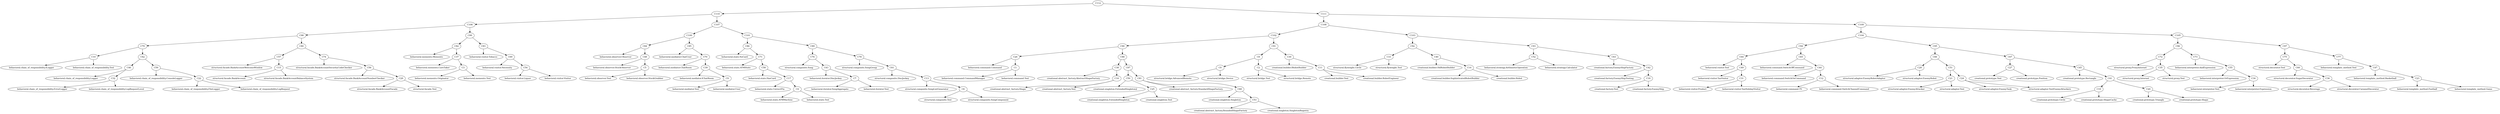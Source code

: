 digraph "DendrogramSpoon" {

"C112" -> "C110"
"C112" -> "C111"
"C111" -> "C108"
"C111" -> "C109"
"C109" -> "C104"
"C109" -> "C105"
"C105" -> "C96"
"C105" -> "C97"
"C97" -> "C75"
"C97" -> "C77"
"C77" -> "behavioral.template_method.Test"
"C77" -> "C47"
"C47" -> "behavioral.template_method.Basketball"
"C47" -> "C23"
"C23" -> "behavioral.template_method.Football"
"C23" -> "behavioral.template_method.Game"

"C75" -> "structural.decorator.Test"
"C75" -> "C60"
"C60" -> "structural.decorator.SugarDecorator"
"C60" -> "C36"
"C36" -> "structural.decorator.Beverage"
"C36" -> "structural.decorator.CaramelDecorator"

"C96" -> "C72"
"C96" -> "C73"
"C73" -> "behavioral.interpreter.AndExpression"
"C73" -> "C55"
"C55" -> "behavioral.interpreter.OrExpression"
"C55" -> "C34"
"C34" -> "behavioral.interpreter.Test"
"C34" -> "behavioral.interpreter.Expression"

"C72" -> "structural.proxy.ProxyInternet"
"C72" -> "C35"
"C35" -> "structural.proxy.Internet"
"C35" -> "structural.proxy.Test"

"C104" -> "C94"
"C104" -> "C95"
"C95" -> "C66"
"C95" -> "C67"
"C67" -> "C27"
"C67" -> "C45"
"C45" -> "creational.prototype.Rectangle"
"C45" -> "C41"
"C41" -> "C19"
"C41" -> "C20"
"C20" -> "creational.prototype.Triangle"
"C20" -> "creational.prototype.Shape"

"C19" -> "creational.prototype.Circle"
"C19" -> "creational.prototype.ShapeCache"

"C27" -> "creational.prototype.Test"
"C27" -> "creational.prototype.Position"

"C66" -> "C28"
"C66" -> "C51"
"C51" -> "C21"
"C51" -> "C24"
"C24" -> "structural.adapter.EnemyTank"
"C24" -> "structural.adapter.TestEnemyAttackers"

"C21" -> "structural.adapter.EnemyAttacker"
"C21" -> "structural.adapter.Test"

"C28" -> "structural.adapter.EnemyRobotAdapter"
"C28" -> "structural.adapter.EnemyRobot"

"C94" -> "C64"
"C94" -> "C65"
"C65" -> "behavioral.command.SwitchOffCommand"
"C65" -> "C44"
"C44" -> "behavioral.command.SwitchOnCommand"
"C44" -> "C12"
"C12" -> "behavioral.command.TV"
"C12" -> "behavioral.command.SwitchChannelCommand"

"C64" -> "behavioral.visitor.Test"
"C64" -> "C49"
"C49" -> "behavioral.visitor.TaxVisitor"
"C49" -> "C31"
"C31" -> "behavioral.visitor.Product"
"C31" -> "behavioral.visitor.TaxHolidayVisitor"

"C108" -> "C102"
"C108" -> "C103"
"C103" -> "C92"
"C103" -> "C93"
"C93" -> "C52"
"C93" -> "C63"
"C63" -> "creational.factory.EnemyShipFactory"
"C63" -> "C42"
"C42" -> "creational.factory.EnemyShipTesting"
"C42" -> "C18"
"C18" -> "creational.factory.Test"
"C18" -> "creational.factory.EnemyShip"

"C52" -> "behavioral.strategy.ArithmeticOperation"
"C52" -> "behavioral.strategy.Calculator"

"C92" -> "C33"
"C92" -> "C40"
"C40" -> "creational.builder.OldRobotBuilder"
"C40" -> "C14"
"C14" -> "creational.builder.SophisticatedRobotBuilder"
"C14" -> "creational.builder.Robot"

"C33" -> "structural.flyweight.Circle"
"C33" -> "structural.flyweight.Test"

"C102" -> "C90"
"C102" -> "C91"
"C91" -> "C8"
"C91" -> "C30"
"C30" -> "creational.builder.IRobotBuilder"
"C30" -> "C11"
"C11" -> "creational.builder.Test"
"C11" -> "creational.builder.RobotEngineer"

"C8" -> "C0"
"C8" -> "C2"
"C2" -> "structural.bridge.Test"
"C2" -> "structural.bridge.Remote"

"C0" -> "structural.bridge.AdvancedRemote"
"C0" -> "structural.bridge.Device"

"C90" -> "C26"
"C90" -> "C88"
"C88" -> "C38"
"C88" -> "C87"
"C87" -> "C50"
"C87" -> "C81"
"C81" -> "creational.abstract_factory.StandardShapeFactory"
"C81" -> "C68"
"C68" -> "creational.singleton.Singleton"
"C68" -> "C53"
"C53" -> "creational.abstract_factory.RoundedShapeFactory"
"C53" -> "creational.singleton.SingletonRegistry"

"C50" -> "creational.singleton.ExtendedSingleton2"
"C50" -> "C25"
"C25" -> "creational.singleton.ExtendedSingleton"
"C25" -> "creational.singleton.Test"

"C38" -> "creational.abstract_factory.AbstractShapeFactory"
"C38" -> "C16"
"C16" -> "creational.abstract_factory.Shape"
"C16" -> "creational.abstract_factory.Test"

"C26" -> "behavioral.command.Command"
"C26" -> "C1"
"C1" -> "behavioral.command.CommandManager"
"C1" -> "behavioral.command.Test"

"C110" -> "C106"
"C110" -> "C107"
"C107" -> "C100"
"C107" -> "C101"
"C101" -> "C86"
"C101" -> "C89"
"C89" -> "C76"
"C89" -> "C78"
"C78" -> "structural.composite.SongGroup"
"C78" -> "C61"
"C61" -> "structural.composite.DiscJockey"
"C61" -> "C13"
"C13" -> "structural.composite.SongListGenerator"
"C13" -> "C6"
"C6" -> "structural.composite.Test"
"C6" -> "structural.composite.SongComponent"

"C76" -> "structural.composite.Song"
"C76" -> "C43"
"C43" -> "behavioral.iterator.DiscJockey"
"C43" -> "C7"
"C7" -> "behavioral.iterator.SongAggregate"
"C7" -> "behavioral.iterator.Test"

"C86" -> "behavioral.state.NoCard"
"C86" -> "C71"
"C71" -> "behavioral.state.ATMState"
"C71" -> "C58"
"C58" -> "behavioral.state.HasCard"
"C58" -> "C17"
"C17" -> "behavioral.state.CorrectPin"
"C17" -> "C4"
"C4" -> "behavioral.state.ATMMachine"
"C4" -> "behavioral.state.Test"

"C100" -> "C84"
"C100" -> "C85"
"C85" -> "behavioral.mediator.ChatUser"
"C85" -> "C70"
"C70" -> "behavioral.mediator.ChatRoom"
"C70" -> "C39"
"C39" -> "behavioral.mediator.IChatRoom"
"C39" -> "C9"
"C9" -> "behavioral.mediator.Test"
"C9" -> "behavioral.mediator.User"

"C84" -> "behavioral.observer.Observer"
"C84" -> "C48"
"C48" -> "behavioral.observer.StockObserver"
"C48" -> "C5"
"C5" -> "behavioral.observer.Test"
"C5" -> "behavioral.observer.StockGrabber"

"C106" -> "C98"
"C106" -> "C99"
"C99" -> "C82"
"C99" -> "C83"
"C83" -> "behavioral.visitor.Tobacco"
"C83" -> "C69"
"C69" -> "behavioral.visitor.Necessity"
"C69" -> "C54"
"C54" -> "behavioral.visitor.Liquor"
"C54" -> "behavioral.visitor.Visitor"

"C82" -> "behavioral.memento.Memento"
"C82" -> "C37"
"C37" -> "behavioral.memento.CareTaker"
"C37" -> "C3"
"C3" -> "behavioral.memento.Originator"
"C3" -> "behavioral.memento.Test"

"C98" -> "C79"
"C98" -> "C80"
"C80" -> "C57"
"C80" -> "C74"
"C74" -> "structural.facade.BankAccountSecurityCodeChecker"
"C74" -> "C56"
"C56" -> "structural.facade.BankAccountNumberChecker"
"C56" -> "C29"
"C29" -> "structural.facade.BankAccountFacade"
"C29" -> "structural.facade.Test"

"C57" -> "structural.facade.BankAccountWelcomeWindow"
"C57" -> "C15"
"C15" -> "structural.facade.BankAccount"
"C15" -> "structural.facade.BankAccountBalanceSystem"

"C79" -> "C10"
"C79" -> "C62"
"C62" -> "C46"
"C62" -> "C59"
"C59" -> "behavioral.chain_of_responsibility.ConsoleLogger"
"C59" -> "C22"
"C22" -> "behavioral.chain_of_responsibility.FileLogger"
"C22" -> "behavioral.chain_of_responsibility.LogRequest"

"C46" -> "behavioral.chain_of_responsibility.Logger"
"C46" -> "C32"
"C32" -> "behavioral.chain_of_responsibility.ErrorLogger"
"C32" -> "behavioral.chain_of_responsibility.LogRequestLevel"

"C10" -> "behavioral.chain_of_responsibility.ILogger"
"C10" -> "behavioral.chain_of_responsibility.Test"


}
